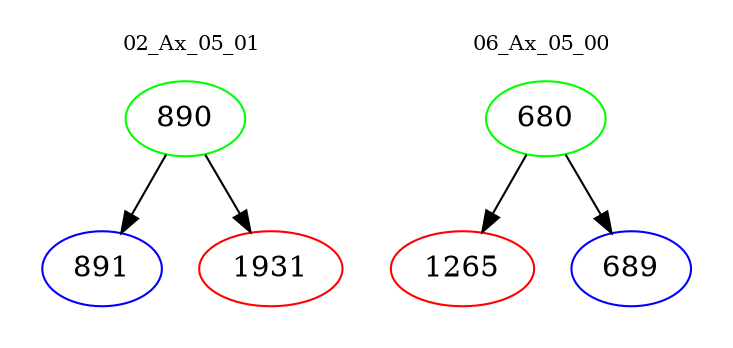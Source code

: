 digraph{
subgraph cluster_0 {
color = white
label = "02_Ax_05_01";
fontsize=10;
T0_890 [label="890", color="green"]
T0_890 -> T0_891 [color="black"]
T0_891 [label="891", color="blue"]
T0_890 -> T0_1931 [color="black"]
T0_1931 [label="1931", color="red"]
}
subgraph cluster_1 {
color = white
label = "06_Ax_05_00";
fontsize=10;
T1_680 [label="680", color="green"]
T1_680 -> T1_1265 [color="black"]
T1_1265 [label="1265", color="red"]
T1_680 -> T1_689 [color="black"]
T1_689 [label="689", color="blue"]
}
}
